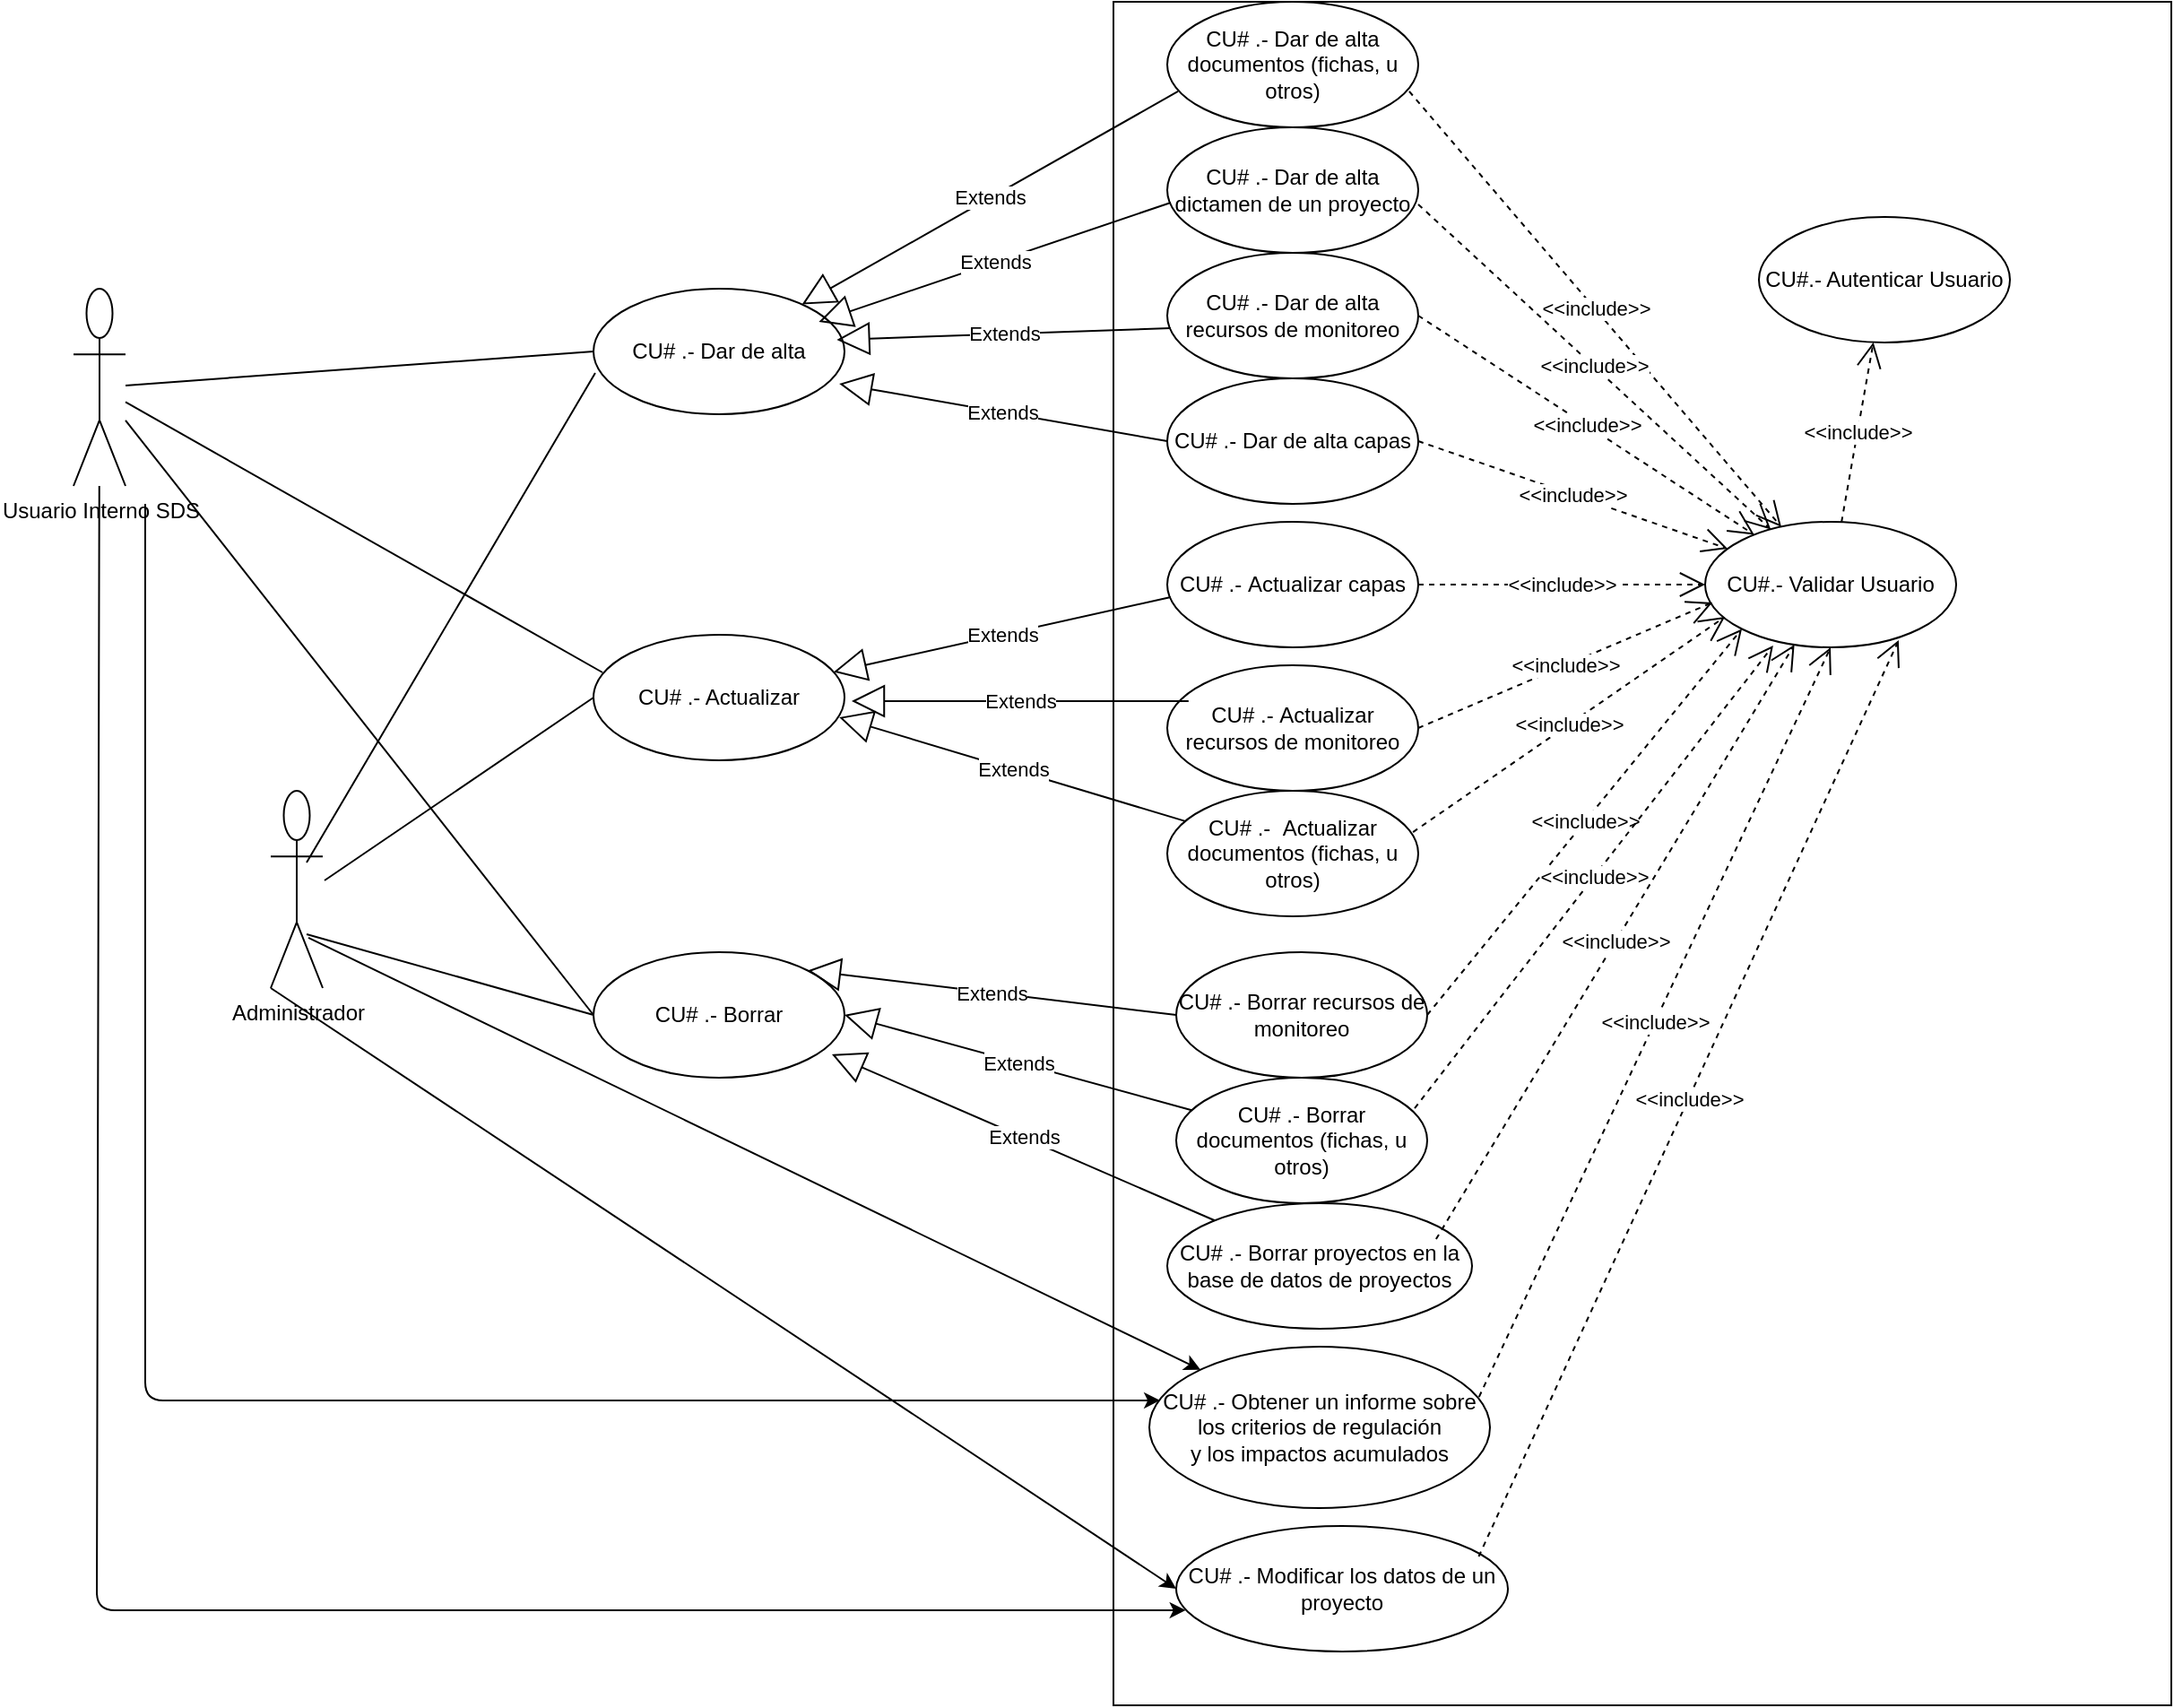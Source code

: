 <mxfile version="13.7.9" type="device"><diagram name="Page-1" id="e7e014a7-5840-1c2e-5031-d8a46d1fe8dd"><mxGraphModel dx="2591" dy="825" grid="1" gridSize="10" guides="1" tooltips="1" connect="1" arrows="1" fold="1" page="1" pageScale="1" pageWidth="1169" pageHeight="826" background="#ffffff" math="0" shadow="0"><root><mxCell id="0"/><mxCell id="1" parent="0"/><object label="Usuario Interno SDS" id="qcaM_lAF0_7vFnAEi3oI-41"><mxCell style="shape=umlActor;verticalLabelPosition=bottom;labelBackgroundColor=#ffffff;verticalAlign=top;html=1;" parent="1" vertex="1"><mxGeometry x="-170" y="220" width="29" height="110" as="geometry"/></mxCell></object><mxCell id="qcaM_lAF0_7vFnAEi3oI-56" value="" style="rounded=0;whiteSpace=wrap;html=1;" parent="1" vertex="1"><mxGeometry x="410" y="60" width="590" height="950" as="geometry"/></mxCell><mxCell id="qcaM_lAF0_7vFnAEi3oI-62" value="CU# .-&amp;nbsp;Dar de alta documentos (fichas, u otros)" style="ellipse;whiteSpace=wrap;html=1;" parent="1" vertex="1"><mxGeometry x="440" y="60" width="140" height="70" as="geometry"/></mxCell><mxCell id="qcaM_lAF0_7vFnAEi3oI-74" value="CU#.- Validar Usuario" style="ellipse;whiteSpace=wrap;html=1;" parent="1" vertex="1"><mxGeometry x="740" y="350" width="140" height="70" as="geometry"/></mxCell><mxCell id="qcaM_lAF0_7vFnAEi3oI-75" value="CU#.- Autenticar Usuario" style="ellipse;whiteSpace=wrap;html=1;" parent="1" vertex="1"><mxGeometry x="770" y="180" width="140" height="70" as="geometry"/></mxCell><mxCell id="qcaM_lAF0_7vFnAEi3oI-78" value="&amp;lt;&amp;lt;include&amp;gt;&amp;gt;" style="endArrow=open;endSize=12;dashed=1;html=1;" parent="1" source="qcaM_lAF0_7vFnAEi3oI-74" target="qcaM_lAF0_7vFnAEi3oI-75" edge="1"><mxGeometry width="160" relative="1" as="geometry"><mxPoint x="820" y="199.5" as="sourcePoint"/><mxPoint x="915" y="200" as="targetPoint"/></mxGeometry></mxCell><mxCell id="qcaM_lAF0_7vFnAEi3oI-86" value="&amp;lt;&amp;lt;include&amp;gt;&amp;gt;" style="endArrow=open;endSize=12;dashed=1;html=1;exitX=0.964;exitY=0.714;exitDx=0;exitDy=0;exitPerimeter=0;" parent="1" source="qcaM_lAF0_7vFnAEi3oI-62" target="qcaM_lAF0_7vFnAEi3oI-74" edge="1"><mxGeometry width="160" relative="1" as="geometry"><mxPoint x="570" y="134.02" as="sourcePoint"/><mxPoint x="757.451" y="281.982" as="targetPoint"/></mxGeometry></mxCell><object label="Administrador" id="8KpLgFlxA8Z0-JO8JRly-1"><mxCell style="shape=umlActor;verticalLabelPosition=bottom;labelBackgroundColor=#ffffff;verticalAlign=top;html=1;" parent="1" vertex="1"><mxGeometry x="-60" y="500" width="29" height="110" as="geometry"/></mxCell></object><mxCell id="bd9D7c1lsz14I02yTcmJ-1" value="CU# .- Dar de alta" style="ellipse;whiteSpace=wrap;html=1;" vertex="1" parent="1"><mxGeometry x="120" y="220" width="140" height="70" as="geometry"/></mxCell><mxCell id="bd9D7c1lsz14I02yTcmJ-2" value="CU# .- Actualizar" style="ellipse;whiteSpace=wrap;html=1;" vertex="1" parent="1"><mxGeometry x="120" y="413" width="140" height="70" as="geometry"/></mxCell><mxCell id="bd9D7c1lsz14I02yTcmJ-3" value="CU# .- Borrar" style="ellipse;whiteSpace=wrap;html=1;" vertex="1" parent="1"><mxGeometry x="120" y="590" width="140" height="70" as="geometry"/></mxCell><mxCell id="bd9D7c1lsz14I02yTcmJ-4" value="CU# .-&amp;nbsp;Dar de alta capas" style="ellipse;whiteSpace=wrap;html=1;" vertex="1" parent="1"><mxGeometry x="440" y="270" width="140" height="70" as="geometry"/></mxCell><mxCell id="bd9D7c1lsz14I02yTcmJ-5" value="CU# .-&amp;nbsp;&amp;nbsp;Actualizar documentos (fichas, u otros)" style="ellipse;whiteSpace=wrap;html=1;" vertex="1" parent="1"><mxGeometry x="440" y="500" width="140" height="70" as="geometry"/></mxCell><mxCell id="bd9D7c1lsz14I02yTcmJ-6" value="CU# .-&amp;nbsp;Actualizar capas" style="ellipse;whiteSpace=wrap;html=1;" vertex="1" parent="1"><mxGeometry x="440" y="350" width="140" height="70" as="geometry"/></mxCell><mxCell id="bd9D7c1lsz14I02yTcmJ-7" value="CU# .-&amp;nbsp;Dar de alta recursos de monitoreo" style="ellipse;whiteSpace=wrap;html=1;" vertex="1" parent="1"><mxGeometry x="440" y="200" width="140" height="70" as="geometry"/></mxCell><mxCell id="bd9D7c1lsz14I02yTcmJ-8" value="CU# .-&amp;nbsp;Actualizar recursos de monitoreo" style="ellipse;whiteSpace=wrap;html=1;" vertex="1" parent="1"><mxGeometry x="440" y="430" width="140" height="70" as="geometry"/></mxCell><mxCell id="bd9D7c1lsz14I02yTcmJ-10" value="CU# .-&amp;nbsp;Borrar documentos (fichas, u otros)" style="ellipse;whiteSpace=wrap;html=1;" vertex="1" parent="1"><mxGeometry x="445" y="660" width="140" height="70" as="geometry"/></mxCell><mxCell id="bd9D7c1lsz14I02yTcmJ-11" value="CU# .-&amp;nbsp;Borrar recursos de monitoreo" style="ellipse;whiteSpace=wrap;html=1;" vertex="1" parent="1"><mxGeometry x="445" y="590" width="140" height="70" as="geometry"/></mxCell><mxCell id="bd9D7c1lsz14I02yTcmJ-12" value="CU# .-&amp;nbsp;&lt;span&gt;Obtener un informe sobre los criterios de regulación&lt;/span&gt;&lt;div&gt;y los impactos acumulados&lt;/div&gt;" style="ellipse;whiteSpace=wrap;html=1;" vertex="1" parent="1"><mxGeometry x="430" y="810" width="190" height="90" as="geometry"/></mxCell><mxCell id="bd9D7c1lsz14I02yTcmJ-13" value="CU# .-&amp;nbsp;Dar de alta dictamen de un proyecto" style="ellipse;whiteSpace=wrap;html=1;" vertex="1" parent="1"><mxGeometry x="440" y="130" width="140" height="70" as="geometry"/></mxCell><mxCell id="bd9D7c1lsz14I02yTcmJ-14" value="CU# .-&amp;nbsp;Modificar los datos de un proyecto" style="ellipse;whiteSpace=wrap;html=1;" vertex="1" parent="1"><mxGeometry x="445" y="910" width="185" height="70" as="geometry"/></mxCell><mxCell id="bd9D7c1lsz14I02yTcmJ-15" value="CU# .-&amp;nbsp;Borrar proyectos en la base de datos de proyectos" style="ellipse;whiteSpace=wrap;html=1;" vertex="1" parent="1"><mxGeometry x="440" y="730" width="170" height="70" as="geometry"/></mxCell><mxCell id="bd9D7c1lsz14I02yTcmJ-18" value="Extends" style="endArrow=block;endSize=16;endFill=0;html=1;exitX=0.043;exitY=0.714;exitDx=0;exitDy=0;exitPerimeter=0;" edge="1" parent="1" source="qcaM_lAF0_7vFnAEi3oI-62" target="bd9D7c1lsz14I02yTcmJ-1"><mxGeometry width="160" relative="1" as="geometry"><mxPoint x="510" y="250" as="sourcePoint"/><mxPoint x="670" y="250" as="targetPoint"/></mxGeometry></mxCell><mxCell id="bd9D7c1lsz14I02yTcmJ-19" value="Extends" style="endArrow=block;endSize=16;endFill=0;html=1;exitX=0.014;exitY=0.6;exitDx=0;exitDy=0;exitPerimeter=0;" edge="1" parent="1" source="bd9D7c1lsz14I02yTcmJ-13"><mxGeometry width="160" relative="1" as="geometry"><mxPoint x="450" y="119.98" as="sourcePoint"/><mxPoint x="245.706" y="238.491" as="targetPoint"/></mxGeometry></mxCell><mxCell id="bd9D7c1lsz14I02yTcmJ-20" value="Extends" style="endArrow=block;endSize=16;endFill=0;html=1;exitX=0.014;exitY=0.6;exitDx=0;exitDy=0;exitPerimeter=0;" edge="1" parent="1" source="bd9D7c1lsz14I02yTcmJ-7"><mxGeometry width="160" relative="1" as="geometry"><mxPoint x="451.96" y="182" as="sourcePoint"/><mxPoint x="255.706" y="248.491" as="targetPoint"/></mxGeometry></mxCell><mxCell id="bd9D7c1lsz14I02yTcmJ-21" value="Extends" style="endArrow=block;endSize=16;endFill=0;html=1;exitX=0;exitY=0.5;exitDx=0;exitDy=0;entryX=0.979;entryY=0.757;entryDx=0;entryDy=0;entryPerimeter=0;" edge="1" parent="1" source="bd9D7c1lsz14I02yTcmJ-4" target="bd9D7c1lsz14I02yTcmJ-1"><mxGeometry width="160" relative="1" as="geometry"><mxPoint x="461.96" y="320" as="sourcePoint"/><mxPoint x="265.706" y="386.491" as="targetPoint"/></mxGeometry></mxCell><mxCell id="bd9D7c1lsz14I02yTcmJ-22" value="Extends" style="endArrow=block;endSize=16;endFill=0;html=1;exitX=0.014;exitY=0.6;exitDx=0;exitDy=0;exitPerimeter=0;" edge="1" parent="1" source="bd9D7c1lsz14I02yTcmJ-6" target="bd9D7c1lsz14I02yTcmJ-2"><mxGeometry width="160" relative="1" as="geometry"><mxPoint x="450" y="315" as="sourcePoint"/><mxPoint x="267.06" y="282.99" as="targetPoint"/></mxGeometry></mxCell><mxCell id="bd9D7c1lsz14I02yTcmJ-23" value="Extends" style="endArrow=block;endSize=16;endFill=0;html=1;exitX=0.085;exitY=0.286;exitDx=0;exitDy=0;exitPerimeter=0;" edge="1" parent="1" source="bd9D7c1lsz14I02yTcmJ-8"><mxGeometry width="160" relative="1" as="geometry"><mxPoint x="451.96" y="402" as="sourcePoint"/><mxPoint x="264" y="450" as="targetPoint"/></mxGeometry></mxCell><mxCell id="bd9D7c1lsz14I02yTcmJ-24" value="Extends" style="endArrow=block;endSize=16;endFill=0;html=1;entryX=0.979;entryY=0.657;entryDx=0;entryDy=0;entryPerimeter=0;" edge="1" parent="1" source="bd9D7c1lsz14I02yTcmJ-5" target="bd9D7c1lsz14I02yTcmJ-2"><mxGeometry width="160" relative="1" as="geometry"><mxPoint x="461.96" y="412" as="sourcePoint"/><mxPoint x="273.925" y="453.738" as="targetPoint"/></mxGeometry></mxCell><mxCell id="bd9D7c1lsz14I02yTcmJ-25" value="Extends" style="endArrow=block;endSize=16;endFill=0;html=1;exitX=0;exitY=0.5;exitDx=0;exitDy=0;entryX=1;entryY=0;entryDx=0;entryDy=0;" edge="1" parent="1" source="bd9D7c1lsz14I02yTcmJ-11" target="bd9D7c1lsz14I02yTcmJ-3"><mxGeometry width="160" relative="1" as="geometry"><mxPoint x="471.96" y="422" as="sourcePoint"/><mxPoint x="283.925" y="463.738" as="targetPoint"/></mxGeometry></mxCell><mxCell id="bd9D7c1lsz14I02yTcmJ-26" value="Extends" style="endArrow=block;endSize=16;endFill=0;html=1;entryX=1;entryY=0.5;entryDx=0;entryDy=0;" edge="1" parent="1" source="bd9D7c1lsz14I02yTcmJ-10" target="bd9D7c1lsz14I02yTcmJ-3"><mxGeometry width="160" relative="1" as="geometry"><mxPoint x="481.96" y="432" as="sourcePoint"/><mxPoint x="293.925" y="473.738" as="targetPoint"/></mxGeometry></mxCell><mxCell id="bd9D7c1lsz14I02yTcmJ-27" value="Extends" style="endArrow=block;endSize=16;endFill=0;html=1;entryX=0.95;entryY=0.814;entryDx=0;entryDy=0;entryPerimeter=0;" edge="1" parent="1" source="bd9D7c1lsz14I02yTcmJ-15" target="bd9D7c1lsz14I02yTcmJ-3"><mxGeometry width="160" relative="1" as="geometry"><mxPoint x="491.96" y="442" as="sourcePoint"/><mxPoint x="304" y="690" as="targetPoint"/></mxGeometry></mxCell><mxCell id="bd9D7c1lsz14I02yTcmJ-28" value="" style="endArrow=none;html=1;entryX=0;entryY=0.5;entryDx=0;entryDy=0;" edge="1" parent="1" source="qcaM_lAF0_7vFnAEi3oI-41" target="bd9D7c1lsz14I02yTcmJ-1"><mxGeometry width="50" height="50" relative="1" as="geometry"><mxPoint x="570" y="490" as="sourcePoint"/><mxPoint x="620" y="440" as="targetPoint"/></mxGeometry></mxCell><mxCell id="bd9D7c1lsz14I02yTcmJ-29" value="" style="endArrow=none;html=1;entryX=0.036;entryY=0.3;entryDx=0;entryDy=0;entryPerimeter=0;" edge="1" parent="1" source="qcaM_lAF0_7vFnAEi3oI-41" target="bd9D7c1lsz14I02yTcmJ-2"><mxGeometry width="50" height="50" relative="1" as="geometry"><mxPoint x="-21" y="274.124" as="sourcePoint"/><mxPoint x="130" y="265" as="targetPoint"/></mxGeometry></mxCell><mxCell id="bd9D7c1lsz14I02yTcmJ-30" value="" style="endArrow=none;html=1;entryX=0;entryY=0.5;entryDx=0;entryDy=0;" edge="1" parent="1" source="qcaM_lAF0_7vFnAEi3oI-41" target="bd9D7c1lsz14I02yTcmJ-3"><mxGeometry width="50" height="50" relative="1" as="geometry"><mxPoint x="-30" y="300" as="sourcePoint"/><mxPoint x="140" y="275" as="targetPoint"/></mxGeometry></mxCell><mxCell id="bd9D7c1lsz14I02yTcmJ-32" value="" style="endArrow=none;html=1;exitX=0.69;exitY=0.364;exitDx=0;exitDy=0;exitPerimeter=0;entryX=0.007;entryY=0.671;entryDx=0;entryDy=0;entryPerimeter=0;" edge="1" parent="1" source="8KpLgFlxA8Z0-JO8JRly-1" target="bd9D7c1lsz14I02yTcmJ-1"><mxGeometry width="50" height="50" relative="1" as="geometry"><mxPoint x="570" y="490" as="sourcePoint"/><mxPoint x="620" y="440" as="targetPoint"/></mxGeometry></mxCell><mxCell id="bd9D7c1lsz14I02yTcmJ-33" value="" style="endArrow=none;html=1;entryX=0;entryY=0.5;entryDx=0;entryDy=0;" edge="1" parent="1" target="bd9D7c1lsz14I02yTcmJ-2"><mxGeometry width="50" height="50" relative="1" as="geometry"><mxPoint x="-30" y="550" as="sourcePoint"/><mxPoint x="150" y="285" as="targetPoint"/></mxGeometry></mxCell><mxCell id="bd9D7c1lsz14I02yTcmJ-34" value="" style="endArrow=none;html=1;entryX=0;entryY=0.5;entryDx=0;entryDy=0;exitX=0.69;exitY=0.727;exitDx=0;exitDy=0;exitPerimeter=0;" edge="1" parent="1" source="8KpLgFlxA8Z0-JO8JRly-1" target="bd9D7c1lsz14I02yTcmJ-3"><mxGeometry width="50" height="50" relative="1" as="geometry"><mxPoint x="9" y="304.124" as="sourcePoint"/><mxPoint x="160" y="295" as="targetPoint"/></mxGeometry></mxCell><mxCell id="bd9D7c1lsz14I02yTcmJ-35" value="" style="endArrow=classic;html=1;exitX=0.724;exitY=0.745;exitDx=0;exitDy=0;exitPerimeter=0;" edge="1" parent="1" source="8KpLgFlxA8Z0-JO8JRly-1" target="bd9D7c1lsz14I02yTcmJ-12"><mxGeometry width="50" height="50" relative="1" as="geometry"><mxPoint x="570" y="670" as="sourcePoint"/><mxPoint x="620" y="620" as="targetPoint"/></mxGeometry></mxCell><mxCell id="bd9D7c1lsz14I02yTcmJ-39" value="" style="endArrow=classic;html=1;entryX=0;entryY=0.5;entryDx=0;entryDy=0;exitX=0;exitY=1;exitDx=0;exitDy=0;exitPerimeter=0;" edge="1" parent="1" source="8KpLgFlxA8Z0-JO8JRly-1" target="bd9D7c1lsz14I02yTcmJ-14"><mxGeometry width="50" height="50" relative="1" as="geometry"><mxPoint x="570" y="670" as="sourcePoint"/><mxPoint x="620" y="620" as="targetPoint"/></mxGeometry></mxCell><mxCell id="bd9D7c1lsz14I02yTcmJ-40" value="" style="endArrow=classic;html=1;entryX=0.032;entryY=0.333;entryDx=0;entryDy=0;entryPerimeter=0;exitX=1.379;exitY=1.091;exitDx=0;exitDy=0;exitPerimeter=0;" edge="1" parent="1" source="qcaM_lAF0_7vFnAEi3oI-41" target="bd9D7c1lsz14I02yTcmJ-12"><mxGeometry width="50" height="50" relative="1" as="geometry"><mxPoint x="-700" y="840" as="sourcePoint"/><mxPoint x="140" y="790" as="targetPoint"/><Array as="points"><mxPoint x="-130" y="840"/></Array></mxGeometry></mxCell><mxCell id="bd9D7c1lsz14I02yTcmJ-41" value="" style="endArrow=classic;html=1;entryX=0.029;entryY=0.671;entryDx=0;entryDy=0;entryPerimeter=0;" edge="1" parent="1" source="qcaM_lAF0_7vFnAEi3oI-41" target="bd9D7c1lsz14I02yTcmJ-14"><mxGeometry width="50" height="50" relative="1" as="geometry"><mxPoint x="-780" y="957" as="sourcePoint"/><mxPoint x="170" y="620" as="targetPoint"/><Array as="points"><mxPoint x="-157" y="957"/></Array></mxGeometry></mxCell><mxCell id="bd9D7c1lsz14I02yTcmJ-42" value="&amp;lt;&amp;lt;include&amp;gt;&amp;gt;" style="endArrow=open;endSize=12;dashed=1;html=1;exitX=1;exitY=0.614;exitDx=0;exitDy=0;exitPerimeter=0;" edge="1" parent="1" source="bd9D7c1lsz14I02yTcmJ-13" target="qcaM_lAF0_7vFnAEi3oI-74"><mxGeometry width="160" relative="1" as="geometry"><mxPoint x="584.96" y="119.98" as="sourcePoint"/><mxPoint x="792.496" y="362.815" as="targetPoint"/></mxGeometry></mxCell><mxCell id="bd9D7c1lsz14I02yTcmJ-43" value="&amp;lt;&amp;lt;include&amp;gt;&amp;gt;" style="endArrow=open;endSize=12;dashed=1;html=1;exitX=1;exitY=0.5;exitDx=0;exitDy=0;" edge="1" parent="1" source="bd9D7c1lsz14I02yTcmJ-7" target="qcaM_lAF0_7vFnAEi3oI-74"><mxGeometry width="160" relative="1" as="geometry"><mxPoint x="590" y="182.98" as="sourcePoint"/><mxPoint x="786.623" y="364.235" as="targetPoint"/></mxGeometry></mxCell><mxCell id="bd9D7c1lsz14I02yTcmJ-44" value="&amp;lt;&amp;lt;include&amp;gt;&amp;gt;" style="endArrow=open;endSize=12;dashed=1;html=1;exitX=1;exitY=0.5;exitDx=0;exitDy=0;" edge="1" parent="1" source="bd9D7c1lsz14I02yTcmJ-4" target="qcaM_lAF0_7vFnAEi3oI-74"><mxGeometry width="160" relative="1" as="geometry"><mxPoint x="600" y="192.98" as="sourcePoint"/><mxPoint x="796.623" y="374.235" as="targetPoint"/></mxGeometry></mxCell><mxCell id="bd9D7c1lsz14I02yTcmJ-45" value="&amp;lt;&amp;lt;include&amp;gt;&amp;gt;" style="endArrow=open;endSize=12;dashed=1;html=1;exitX=1;exitY=0.5;exitDx=0;exitDy=0;entryX=0;entryY=0.5;entryDx=0;entryDy=0;" edge="1" parent="1" source="bd9D7c1lsz14I02yTcmJ-6" target="qcaM_lAF0_7vFnAEi3oI-74"><mxGeometry width="160" relative="1" as="geometry"><mxPoint x="610" y="202.98" as="sourcePoint"/><mxPoint x="806.623" y="384.235" as="targetPoint"/></mxGeometry></mxCell><mxCell id="bd9D7c1lsz14I02yTcmJ-46" value="&amp;lt;&amp;lt;include&amp;gt;&amp;gt;" style="endArrow=open;endSize=12;dashed=1;html=1;exitX=1;exitY=0.5;exitDx=0;exitDy=0;entryX=0.029;entryY=0.643;entryDx=0;entryDy=0;entryPerimeter=0;" edge="1" parent="1" source="bd9D7c1lsz14I02yTcmJ-8" target="qcaM_lAF0_7vFnAEi3oI-74"><mxGeometry width="160" relative="1" as="geometry"><mxPoint x="620" y="212.98" as="sourcePoint"/><mxPoint x="816.623" y="394.235" as="targetPoint"/></mxGeometry></mxCell><mxCell id="bd9D7c1lsz14I02yTcmJ-47" value="&amp;lt;&amp;lt;include&amp;gt;&amp;gt;" style="endArrow=open;endSize=12;dashed=1;html=1;exitX=0.979;exitY=0.329;exitDx=0;exitDy=0;exitPerimeter=0;entryX=0.079;entryY=0.757;entryDx=0;entryDy=0;entryPerimeter=0;" edge="1" parent="1" source="bd9D7c1lsz14I02yTcmJ-5" target="qcaM_lAF0_7vFnAEi3oI-74"><mxGeometry width="160" relative="1" as="geometry"><mxPoint x="630" y="222.98" as="sourcePoint"/><mxPoint x="826.623" y="404.235" as="targetPoint"/></mxGeometry></mxCell><mxCell id="bd9D7c1lsz14I02yTcmJ-48" value="&amp;lt;&amp;lt;include&amp;gt;&amp;gt;" style="endArrow=open;endSize=12;dashed=1;html=1;exitX=1;exitY=0.5;exitDx=0;exitDy=0;entryX=0;entryY=1;entryDx=0;entryDy=0;" edge="1" parent="1" source="bd9D7c1lsz14I02yTcmJ-11" target="qcaM_lAF0_7vFnAEi3oI-74"><mxGeometry width="160" relative="1" as="geometry"><mxPoint x="640" y="232.98" as="sourcePoint"/><mxPoint x="836.623" y="414.235" as="targetPoint"/></mxGeometry></mxCell><mxCell id="bd9D7c1lsz14I02yTcmJ-49" value="&amp;lt;&amp;lt;include&amp;gt;&amp;gt;" style="endArrow=open;endSize=12;dashed=1;html=1;exitX=0.95;exitY=0.243;exitDx=0;exitDy=0;exitPerimeter=0;entryX=0.271;entryY=0.986;entryDx=0;entryDy=0;entryPerimeter=0;" edge="1" parent="1" source="bd9D7c1lsz14I02yTcmJ-10" target="qcaM_lAF0_7vFnAEi3oI-74"><mxGeometry width="160" relative="1" as="geometry"><mxPoint x="650" y="242.98" as="sourcePoint"/><mxPoint x="780" y="410" as="targetPoint"/></mxGeometry></mxCell><mxCell id="bd9D7c1lsz14I02yTcmJ-50" value="&amp;lt;&amp;lt;include&amp;gt;&amp;gt;" style="endArrow=open;endSize=12;dashed=1;html=1;exitX=0.882;exitY=0.286;exitDx=0;exitDy=0;exitPerimeter=0;" edge="1" parent="1" source="bd9D7c1lsz14I02yTcmJ-15" target="qcaM_lAF0_7vFnAEi3oI-74"><mxGeometry width="160" relative="1" as="geometry"><mxPoint x="660" y="252.98" as="sourcePoint"/><mxPoint x="856.623" y="434.235" as="targetPoint"/></mxGeometry></mxCell><mxCell id="bd9D7c1lsz14I02yTcmJ-51" value="&amp;lt;&amp;lt;include&amp;gt;&amp;gt;" style="endArrow=open;endSize=12;dashed=1;html=1;exitX=0.968;exitY=0.311;exitDx=0;exitDy=0;exitPerimeter=0;entryX=0.5;entryY=1;entryDx=0;entryDy=0;" edge="1" parent="1" source="bd9D7c1lsz14I02yTcmJ-12" target="qcaM_lAF0_7vFnAEi3oI-74"><mxGeometry width="160" relative="1" as="geometry"><mxPoint x="670" y="262.98" as="sourcePoint"/><mxPoint x="866.623" y="444.235" as="targetPoint"/></mxGeometry></mxCell><mxCell id="bd9D7c1lsz14I02yTcmJ-52" value="&amp;lt;&amp;lt;include&amp;gt;&amp;gt;" style="endArrow=open;endSize=12;dashed=1;html=1;exitX=0.912;exitY=0.243;exitDx=0;exitDy=0;exitPerimeter=0;entryX=0.771;entryY=0.943;entryDx=0;entryDy=0;entryPerimeter=0;" edge="1" parent="1" source="bd9D7c1lsz14I02yTcmJ-14" target="qcaM_lAF0_7vFnAEi3oI-74"><mxGeometry width="160" relative="1" as="geometry"><mxPoint x="680" y="272.98" as="sourcePoint"/><mxPoint x="876.623" y="454.235" as="targetPoint"/></mxGeometry></mxCell></root></mxGraphModel></diagram></mxfile>